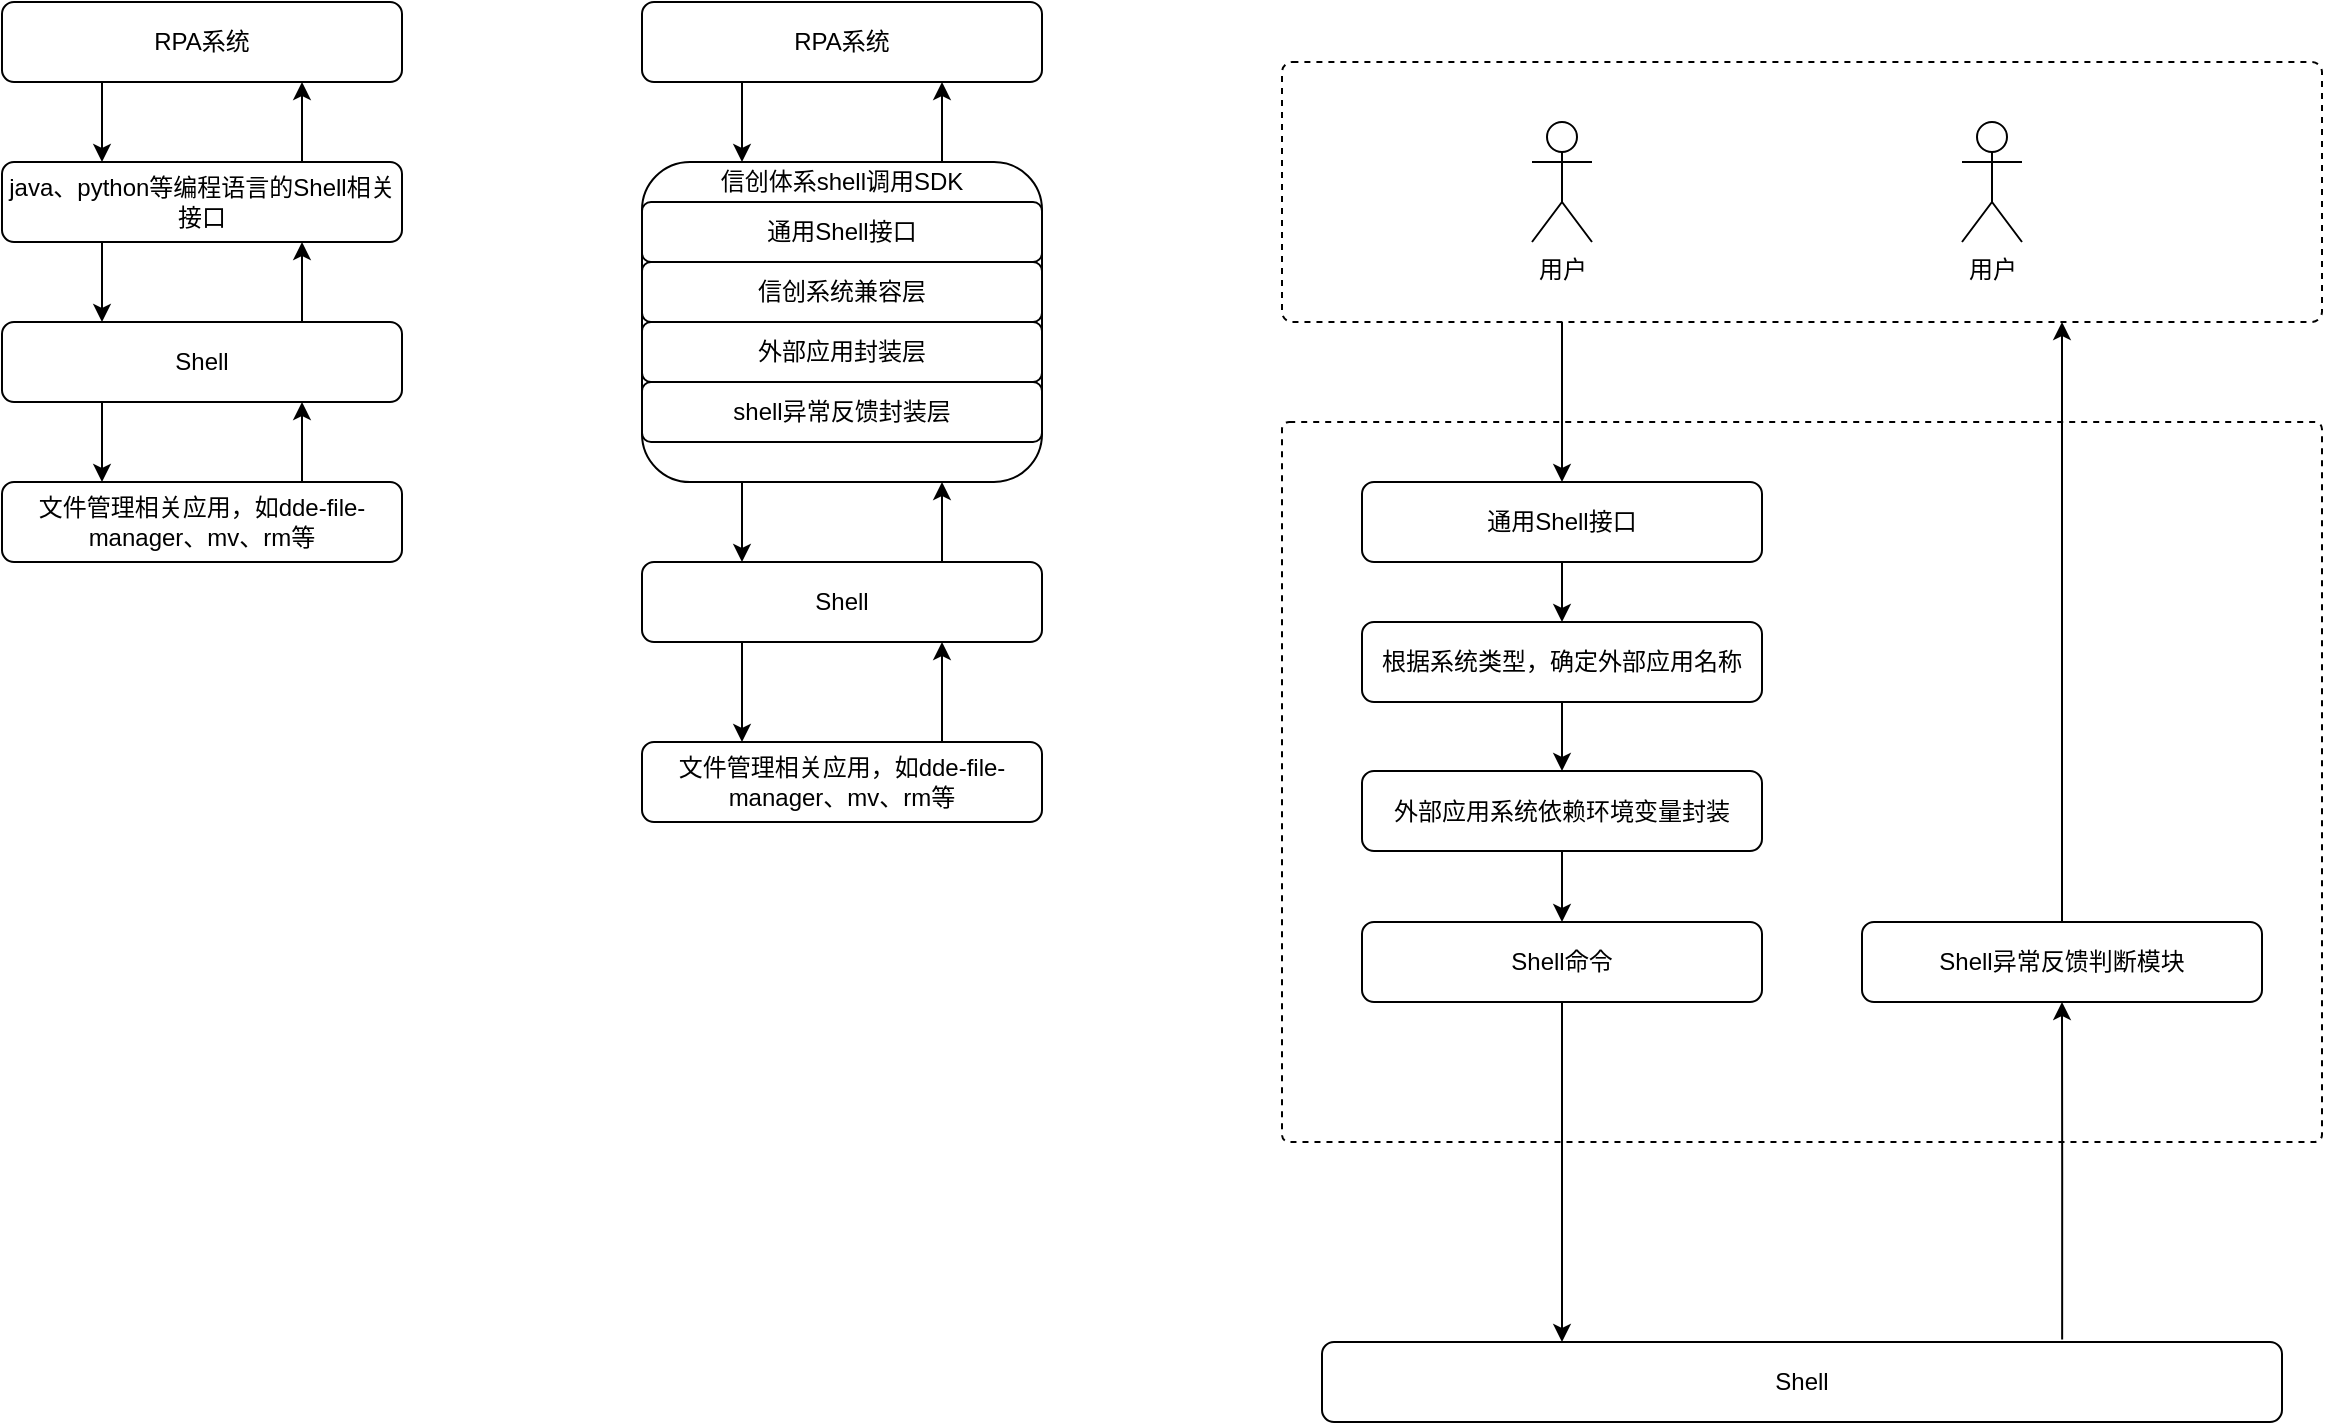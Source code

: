 <mxfile version="22.0.8" type="github">
  <diagram name="第 1 页" id="TP1V4fHeTRA3vRTPvK3x">
    <mxGraphModel dx="830" dy="509" grid="1" gridSize="10" guides="1" tooltips="1" connect="1" arrows="1" fold="1" page="1" pageScale="1" pageWidth="827" pageHeight="1169" math="0" shadow="0">
      <root>
        <mxCell id="0" />
        <mxCell id="1" parent="0" />
        <mxCell id="4PUE3C8j-RCjqCMSjhHY-39" value="" style="rounded=1;whiteSpace=wrap;html=1;dashed=1;arcSize=1;" vertex="1" parent="1">
          <mxGeometry x="920" y="370" width="520" height="360" as="geometry" />
        </mxCell>
        <mxCell id="4PUE3C8j-RCjqCMSjhHY-58" style="edgeStyle=orthogonalEdgeStyle;rounded=0;orthogonalLoop=1;jettySize=auto;html=1;entryX=0.5;entryY=0;entryDx=0;entryDy=0;" edge="1" parent="1" source="4PUE3C8j-RCjqCMSjhHY-57" target="4PUE3C8j-RCjqCMSjhHY-34">
          <mxGeometry relative="1" as="geometry">
            <Array as="points">
              <mxPoint x="1060" y="340" />
              <mxPoint x="1060" y="340" />
            </Array>
          </mxGeometry>
        </mxCell>
        <mxCell id="4PUE3C8j-RCjqCMSjhHY-57" value="" style="rounded=1;whiteSpace=wrap;html=1;dashed=1;arcSize=4;" vertex="1" parent="1">
          <mxGeometry x="920" y="190" width="520" height="130" as="geometry" />
        </mxCell>
        <mxCell id="4PUE3C8j-RCjqCMSjhHY-5" style="edgeStyle=orthogonalEdgeStyle;rounded=0;orthogonalLoop=1;jettySize=auto;html=1;entryX=0.25;entryY=0;entryDx=0;entryDy=0;" edge="1" parent="1" source="4PUE3C8j-RCjqCMSjhHY-1" target="4PUE3C8j-RCjqCMSjhHY-2">
          <mxGeometry relative="1" as="geometry">
            <Array as="points">
              <mxPoint x="330" y="210" />
              <mxPoint x="330" y="210" />
            </Array>
          </mxGeometry>
        </mxCell>
        <mxCell id="4PUE3C8j-RCjqCMSjhHY-1" value="RPA系统" style="rounded=1;whiteSpace=wrap;html=1;" vertex="1" parent="1">
          <mxGeometry x="280" y="160" width="200" height="40" as="geometry" />
        </mxCell>
        <mxCell id="4PUE3C8j-RCjqCMSjhHY-6" style="edgeStyle=orthogonalEdgeStyle;rounded=0;orthogonalLoop=1;jettySize=auto;html=1;entryX=0.25;entryY=0;entryDx=0;entryDy=0;" edge="1" parent="1" source="4PUE3C8j-RCjqCMSjhHY-2" target="4PUE3C8j-RCjqCMSjhHY-3">
          <mxGeometry relative="1" as="geometry">
            <Array as="points">
              <mxPoint x="330" y="290" />
              <mxPoint x="330" y="290" />
            </Array>
          </mxGeometry>
        </mxCell>
        <mxCell id="4PUE3C8j-RCjqCMSjhHY-10" style="edgeStyle=orthogonalEdgeStyle;rounded=0;orthogonalLoop=1;jettySize=auto;html=1;entryX=0.75;entryY=1;entryDx=0;entryDy=0;" edge="1" parent="1" source="4PUE3C8j-RCjqCMSjhHY-2" target="4PUE3C8j-RCjqCMSjhHY-1">
          <mxGeometry relative="1" as="geometry">
            <Array as="points">
              <mxPoint x="430" y="230" />
              <mxPoint x="430" y="230" />
            </Array>
          </mxGeometry>
        </mxCell>
        <mxCell id="4PUE3C8j-RCjqCMSjhHY-2" value="java、python等编程语言的Shell相关接口" style="rounded=1;whiteSpace=wrap;html=1;" vertex="1" parent="1">
          <mxGeometry x="280" y="240" width="200" height="40" as="geometry" />
        </mxCell>
        <mxCell id="4PUE3C8j-RCjqCMSjhHY-7" style="edgeStyle=orthogonalEdgeStyle;rounded=0;orthogonalLoop=1;jettySize=auto;html=1;entryX=0.25;entryY=0;entryDx=0;entryDy=0;" edge="1" parent="1" source="4PUE3C8j-RCjqCMSjhHY-3" target="4PUE3C8j-RCjqCMSjhHY-4">
          <mxGeometry relative="1" as="geometry">
            <Array as="points">
              <mxPoint x="330" y="370" />
              <mxPoint x="330" y="370" />
            </Array>
          </mxGeometry>
        </mxCell>
        <mxCell id="4PUE3C8j-RCjqCMSjhHY-9" value="" style="edgeStyle=orthogonalEdgeStyle;rounded=0;orthogonalLoop=1;jettySize=auto;html=1;entryX=0.75;entryY=1;entryDx=0;entryDy=0;" edge="1" parent="1" source="4PUE3C8j-RCjqCMSjhHY-3" target="4PUE3C8j-RCjqCMSjhHY-2">
          <mxGeometry relative="1" as="geometry">
            <Array as="points">
              <mxPoint x="430" y="310" />
              <mxPoint x="430" y="310" />
            </Array>
            <mxPoint as="offset" />
          </mxGeometry>
        </mxCell>
        <mxCell id="4PUE3C8j-RCjqCMSjhHY-3" value="Shell" style="rounded=1;whiteSpace=wrap;html=1;" vertex="1" parent="1">
          <mxGeometry x="280" y="320" width="200" height="40" as="geometry" />
        </mxCell>
        <mxCell id="4PUE3C8j-RCjqCMSjhHY-8" style="edgeStyle=orthogonalEdgeStyle;rounded=0;orthogonalLoop=1;jettySize=auto;html=1;entryX=0.75;entryY=1;entryDx=0;entryDy=0;" edge="1" parent="1" source="4PUE3C8j-RCjqCMSjhHY-4" target="4PUE3C8j-RCjqCMSjhHY-3">
          <mxGeometry relative="1" as="geometry">
            <Array as="points">
              <mxPoint x="430" y="390" />
              <mxPoint x="430" y="390" />
            </Array>
          </mxGeometry>
        </mxCell>
        <mxCell id="4PUE3C8j-RCjqCMSjhHY-4" value="文件管理相关应用，如dde-file-manager、mv、rm等" style="rounded=1;whiteSpace=wrap;html=1;" vertex="1" parent="1">
          <mxGeometry x="280" y="400" width="200" height="40" as="geometry" />
        </mxCell>
        <mxCell id="4PUE3C8j-RCjqCMSjhHY-16" style="edgeStyle=orthogonalEdgeStyle;rounded=0;orthogonalLoop=1;jettySize=auto;html=1;entryX=0.25;entryY=0;entryDx=0;entryDy=0;" edge="1" source="4PUE3C8j-RCjqCMSjhHY-17" target="4PUE3C8j-RCjqCMSjhHY-20" parent="1">
          <mxGeometry relative="1" as="geometry">
            <Array as="points">
              <mxPoint x="650" y="210" />
              <mxPoint x="650" y="210" />
            </Array>
          </mxGeometry>
        </mxCell>
        <mxCell id="4PUE3C8j-RCjqCMSjhHY-17" value="RPA系统" style="rounded=1;whiteSpace=wrap;html=1;" vertex="1" parent="1">
          <mxGeometry x="600" y="160" width="200" height="40" as="geometry" />
        </mxCell>
        <mxCell id="4PUE3C8j-RCjqCMSjhHY-18" style="edgeStyle=orthogonalEdgeStyle;rounded=0;orthogonalLoop=1;jettySize=auto;html=1;entryX=0.25;entryY=0;entryDx=0;entryDy=0;" edge="1" source="4PUE3C8j-RCjqCMSjhHY-20" target="4PUE3C8j-RCjqCMSjhHY-23" parent="1">
          <mxGeometry relative="1" as="geometry">
            <Array as="points">
              <mxPoint x="650" y="290" />
              <mxPoint x="650" y="290" />
            </Array>
          </mxGeometry>
        </mxCell>
        <mxCell id="4PUE3C8j-RCjqCMSjhHY-19" style="edgeStyle=orthogonalEdgeStyle;rounded=0;orthogonalLoop=1;jettySize=auto;html=1;entryX=0.75;entryY=1;entryDx=0;entryDy=0;" edge="1" source="4PUE3C8j-RCjqCMSjhHY-20" target="4PUE3C8j-RCjqCMSjhHY-17" parent="1">
          <mxGeometry relative="1" as="geometry">
            <Array as="points">
              <mxPoint x="750" y="230" />
              <mxPoint x="750" y="230" />
            </Array>
          </mxGeometry>
        </mxCell>
        <mxCell id="4PUE3C8j-RCjqCMSjhHY-20" value="" style="rounded=1;whiteSpace=wrap;html=1;" vertex="1" parent="1">
          <mxGeometry x="600" y="240" width="200" height="160" as="geometry" />
        </mxCell>
        <mxCell id="4PUE3C8j-RCjqCMSjhHY-21" style="edgeStyle=orthogonalEdgeStyle;rounded=0;orthogonalLoop=1;jettySize=auto;html=1;entryX=0.25;entryY=0;entryDx=0;entryDy=0;" edge="1" source="4PUE3C8j-RCjqCMSjhHY-23" target="4PUE3C8j-RCjqCMSjhHY-25" parent="1">
          <mxGeometry relative="1" as="geometry">
            <Array as="points">
              <mxPoint x="650" y="510" />
              <mxPoint x="650" y="510" />
            </Array>
          </mxGeometry>
        </mxCell>
        <mxCell id="4PUE3C8j-RCjqCMSjhHY-32" style="edgeStyle=orthogonalEdgeStyle;rounded=0;orthogonalLoop=1;jettySize=auto;html=1;entryX=0.75;entryY=1;entryDx=0;entryDy=0;" edge="1" parent="1" source="4PUE3C8j-RCjqCMSjhHY-23" target="4PUE3C8j-RCjqCMSjhHY-20">
          <mxGeometry relative="1" as="geometry">
            <Array as="points">
              <mxPoint x="750" y="430" />
              <mxPoint x="750" y="430" />
            </Array>
          </mxGeometry>
        </mxCell>
        <mxCell id="4PUE3C8j-RCjqCMSjhHY-23" value="Shell" style="rounded=1;whiteSpace=wrap;html=1;" vertex="1" parent="1">
          <mxGeometry x="600" y="440" width="200" height="40" as="geometry" />
        </mxCell>
        <mxCell id="4PUE3C8j-RCjqCMSjhHY-24" style="edgeStyle=orthogonalEdgeStyle;rounded=0;orthogonalLoop=1;jettySize=auto;html=1;entryX=0.75;entryY=1;entryDx=0;entryDy=0;" edge="1" source="4PUE3C8j-RCjqCMSjhHY-25" target="4PUE3C8j-RCjqCMSjhHY-23" parent="1">
          <mxGeometry relative="1" as="geometry">
            <Array as="points">
              <mxPoint x="750" y="530" />
              <mxPoint x="750" y="530" />
            </Array>
          </mxGeometry>
        </mxCell>
        <mxCell id="4PUE3C8j-RCjqCMSjhHY-25" value="文件管理相关应用，如dde-file-manager、mv、rm等" style="rounded=1;whiteSpace=wrap;html=1;" vertex="1" parent="1">
          <mxGeometry x="600" y="530" width="200" height="40" as="geometry" />
        </mxCell>
        <mxCell id="4PUE3C8j-RCjqCMSjhHY-26" value="通用Shell接口" style="rounded=1;whiteSpace=wrap;html=1;" vertex="1" parent="1">
          <mxGeometry x="600" y="260" width="200" height="30" as="geometry" />
        </mxCell>
        <mxCell id="4PUE3C8j-RCjqCMSjhHY-29" value="信创系统兼容层" style="rounded=1;whiteSpace=wrap;html=1;" vertex="1" parent="1">
          <mxGeometry x="600" y="290" width="200" height="30" as="geometry" />
        </mxCell>
        <mxCell id="4PUE3C8j-RCjqCMSjhHY-30" value="shell异常反馈封装层" style="rounded=1;whiteSpace=wrap;html=1;" vertex="1" parent="1">
          <mxGeometry x="600" y="350" width="200" height="30" as="geometry" />
        </mxCell>
        <mxCell id="4PUE3C8j-RCjqCMSjhHY-31" value="外部应用封装层" style="rounded=1;whiteSpace=wrap;html=1;" vertex="1" parent="1">
          <mxGeometry x="600" y="320" width="200" height="30" as="geometry" />
        </mxCell>
        <mxCell id="4PUE3C8j-RCjqCMSjhHY-33" value="信创体系shell调用SDK" style="text;html=1;strokeColor=none;fillColor=none;align=center;verticalAlign=middle;whiteSpace=wrap;rounded=0;" vertex="1" parent="1">
          <mxGeometry x="630" y="240" width="140" height="20" as="geometry" />
        </mxCell>
        <mxCell id="4PUE3C8j-RCjqCMSjhHY-51" style="edgeStyle=orthogonalEdgeStyle;rounded=0;orthogonalLoop=1;jettySize=auto;html=1;entryX=0.5;entryY=0;entryDx=0;entryDy=0;" edge="1" parent="1" source="4PUE3C8j-RCjqCMSjhHY-34" target="4PUE3C8j-RCjqCMSjhHY-46">
          <mxGeometry relative="1" as="geometry" />
        </mxCell>
        <mxCell id="4PUE3C8j-RCjqCMSjhHY-34" value="通用Shell接口" style="rounded=1;whiteSpace=wrap;html=1;" vertex="1" parent="1">
          <mxGeometry x="960" y="400" width="200" height="40" as="geometry" />
        </mxCell>
        <mxCell id="4PUE3C8j-RCjqCMSjhHY-35" value="用户&lt;br&gt;" style="shape=umlActor;verticalLabelPosition=bottom;verticalAlign=top;html=1;outlineConnect=0;" vertex="1" parent="1">
          <mxGeometry x="1045" y="220" width="30" height="60" as="geometry" />
        </mxCell>
        <mxCell id="4PUE3C8j-RCjqCMSjhHY-45" style="edgeStyle=orthogonalEdgeStyle;rounded=0;orthogonalLoop=1;jettySize=auto;html=1;entryX=0.5;entryY=1;entryDx=0;entryDy=0;exitX=0.771;exitY=-0.03;exitDx=0;exitDy=0;exitPerimeter=0;" edge="1" parent="1" source="4PUE3C8j-RCjqCMSjhHY-41" target="4PUE3C8j-RCjqCMSjhHY-44">
          <mxGeometry relative="1" as="geometry" />
        </mxCell>
        <mxCell id="4PUE3C8j-RCjqCMSjhHY-41" value="Shell" style="rounded=1;whiteSpace=wrap;html=1;" vertex="1" parent="1">
          <mxGeometry x="940" y="830" width="480" height="40" as="geometry" />
        </mxCell>
        <mxCell id="4PUE3C8j-RCjqCMSjhHY-70" style="edgeStyle=orthogonalEdgeStyle;rounded=0;orthogonalLoop=1;jettySize=auto;html=1;entryX=0.75;entryY=1;entryDx=0;entryDy=0;" edge="1" parent="1" source="4PUE3C8j-RCjqCMSjhHY-44" target="4PUE3C8j-RCjqCMSjhHY-57">
          <mxGeometry relative="1" as="geometry" />
        </mxCell>
        <mxCell id="4PUE3C8j-RCjqCMSjhHY-44" value="Shell异常反馈判断模块" style="rounded=1;whiteSpace=wrap;html=1;" vertex="1" parent="1">
          <mxGeometry x="1210" y="620" width="200" height="40" as="geometry" />
        </mxCell>
        <mxCell id="4PUE3C8j-RCjqCMSjhHY-52" style="edgeStyle=orthogonalEdgeStyle;rounded=0;orthogonalLoop=1;jettySize=auto;html=1;" edge="1" parent="1" source="4PUE3C8j-RCjqCMSjhHY-46" target="4PUE3C8j-RCjqCMSjhHY-47">
          <mxGeometry relative="1" as="geometry">
            <Array as="points">
              <mxPoint x="1060" y="550" />
              <mxPoint x="1060" y="550" />
            </Array>
          </mxGeometry>
        </mxCell>
        <mxCell id="4PUE3C8j-RCjqCMSjhHY-46" value="根据系统类型，确定外部应用名称" style="rounded=1;whiteSpace=wrap;html=1;" vertex="1" parent="1">
          <mxGeometry x="960" y="470" width="200" height="40" as="geometry" />
        </mxCell>
        <mxCell id="4PUE3C8j-RCjqCMSjhHY-53" style="edgeStyle=orthogonalEdgeStyle;rounded=0;orthogonalLoop=1;jettySize=auto;html=1;" edge="1" parent="1" source="4PUE3C8j-RCjqCMSjhHY-47" target="4PUE3C8j-RCjqCMSjhHY-48">
          <mxGeometry relative="1" as="geometry" />
        </mxCell>
        <mxCell id="4PUE3C8j-RCjqCMSjhHY-47" value="外部应用系统依赖环境变量封装" style="rounded=1;whiteSpace=wrap;html=1;" vertex="1" parent="1">
          <mxGeometry x="960" y="544.5" width="200" height="40" as="geometry" />
        </mxCell>
        <mxCell id="4PUE3C8j-RCjqCMSjhHY-55" style="edgeStyle=orthogonalEdgeStyle;rounded=0;orthogonalLoop=1;jettySize=auto;html=1;entryX=0.25;entryY=0;entryDx=0;entryDy=0;" edge="1" parent="1" source="4PUE3C8j-RCjqCMSjhHY-48" target="4PUE3C8j-RCjqCMSjhHY-41">
          <mxGeometry relative="1" as="geometry" />
        </mxCell>
        <mxCell id="4PUE3C8j-RCjqCMSjhHY-48" value="Shell命令" style="rounded=1;whiteSpace=wrap;html=1;" vertex="1" parent="1">
          <mxGeometry x="960" y="620" width="200" height="40" as="geometry" />
        </mxCell>
        <mxCell id="4PUE3C8j-RCjqCMSjhHY-64" value="用户&lt;br&gt;" style="shape=umlActor;verticalLabelPosition=bottom;verticalAlign=top;html=1;outlineConnect=0;" vertex="1" parent="1">
          <mxGeometry x="1260" y="220" width="30" height="60" as="geometry" />
        </mxCell>
      </root>
    </mxGraphModel>
  </diagram>
</mxfile>
